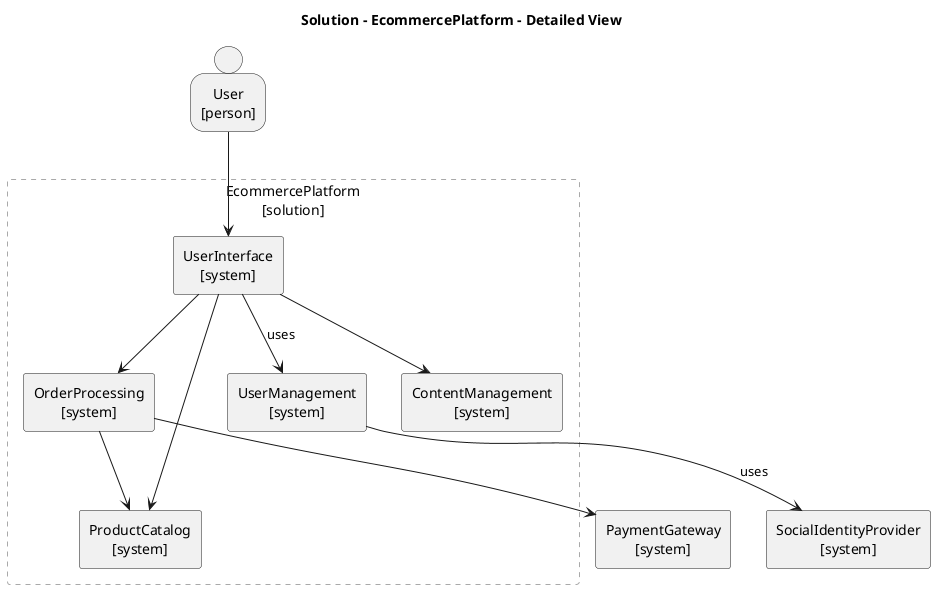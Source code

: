 @startuml EcommercePlatform_detailed
title Solution - EcommercePlatform - Detailed View
skinparam defaultTextAlignment center
skinparam defaultTextAlignment<<atomic>> center
skinparam wrapWidth 200
skinparam maxMessageSize 150
hide stereotype
<style>
.composite {
BackgroundColor: transparent
LineColor: darkgray
LineStyle: 5
FontStyle: normal
}
</style>
rectangle EcommercePlatform as "EcommercePlatform\n[solution]" <<composite>> {
rectangle EcommercePlatform.OrderProcessing <<system>> <<atomic>> [
OrderProcessing
[system]
]
rectangle EcommercePlatform.ProductCatalog <<system>> <<atomic>> [
ProductCatalog
[system]
]
rectangle EcommercePlatform.UserInterface <<system>> <<atomic>> [
UserInterface
[system]
]
rectangle EcommercePlatform.UserManagement <<system>> <<atomic>> [
UserManagement
[system]
]
rectangle EcommercePlatform.ContentManagement <<system>> <<atomic>> [
ContentManagement
[system]
]
}
rectangle SocialIdentityProvider <<system>> <<atomic>> [
SocialIdentityProvider
[system]
]
person User <<atomic>> <<person>> [
User
[person]
]
rectangle PaymentGateway <<system>> <<atomic>> [
PaymentGateway
[system]
]
EcommercePlatform.UserInterface --> EcommercePlatform.ContentManagement
EcommercePlatform.OrderProcessing --> EcommercePlatform.ProductCatalog
EcommercePlatform.OrderProcessing --> PaymentGateway
User --> EcommercePlatform.UserInterface
EcommercePlatform.UserInterface --> EcommercePlatform.UserManagement : uses
EcommercePlatform.UserInterface --> EcommercePlatform.OrderProcessing
EcommercePlatform.UserManagement --> SocialIdentityProvider : uses
EcommercePlatform.UserInterface --> EcommercePlatform.ProductCatalog
@enduml
